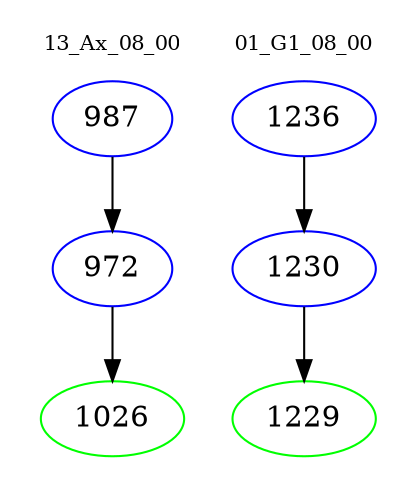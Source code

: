 digraph{
subgraph cluster_0 {
color = white
label = "13_Ax_08_00";
fontsize=10;
T0_987 [label="987", color="blue"]
T0_987 -> T0_972 [color="black"]
T0_972 [label="972", color="blue"]
T0_972 -> T0_1026 [color="black"]
T0_1026 [label="1026", color="green"]
}
subgraph cluster_1 {
color = white
label = "01_G1_08_00";
fontsize=10;
T1_1236 [label="1236", color="blue"]
T1_1236 -> T1_1230 [color="black"]
T1_1230 [label="1230", color="blue"]
T1_1230 -> T1_1229 [color="black"]
T1_1229 [label="1229", color="green"]
}
}
